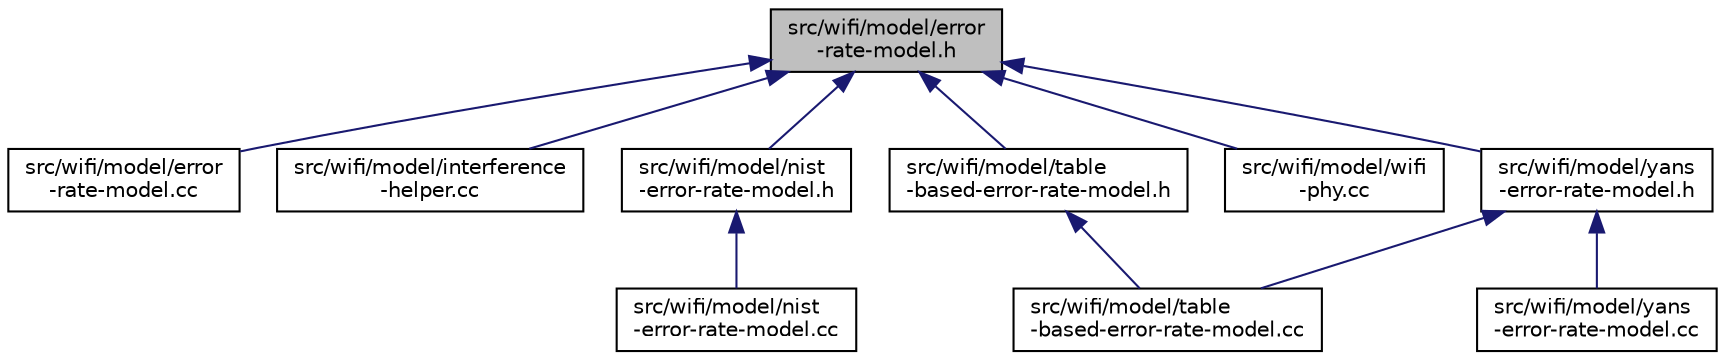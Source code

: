 digraph "src/wifi/model/error-rate-model.h"
{
 // LATEX_PDF_SIZE
  edge [fontname="Helvetica",fontsize="10",labelfontname="Helvetica",labelfontsize="10"];
  node [fontname="Helvetica",fontsize="10",shape=record];
  Node1 [label="src/wifi/model/error\l-rate-model.h",height=0.2,width=0.4,color="black", fillcolor="grey75", style="filled", fontcolor="black",tooltip=" "];
  Node1 -> Node2 [dir="back",color="midnightblue",fontsize="10",style="solid",fontname="Helvetica"];
  Node2 [label="src/wifi/model/error\l-rate-model.cc",height=0.2,width=0.4,color="black", fillcolor="white", style="filled",URL="$error-rate-model_8cc.html",tooltip=" "];
  Node1 -> Node3 [dir="back",color="midnightblue",fontsize="10",style="solid",fontname="Helvetica"];
  Node3 [label="src/wifi/model/interference\l-helper.cc",height=0.2,width=0.4,color="black", fillcolor="white", style="filled",URL="$interference-helper_8cc.html",tooltip=" "];
  Node1 -> Node4 [dir="back",color="midnightblue",fontsize="10",style="solid",fontname="Helvetica"];
  Node4 [label="src/wifi/model/nist\l-error-rate-model.h",height=0.2,width=0.4,color="black", fillcolor="white", style="filled",URL="$nist-error-rate-model_8h.html",tooltip=" "];
  Node4 -> Node5 [dir="back",color="midnightblue",fontsize="10",style="solid",fontname="Helvetica"];
  Node5 [label="src/wifi/model/nist\l-error-rate-model.cc",height=0.2,width=0.4,color="black", fillcolor="white", style="filled",URL="$nist-error-rate-model_8cc.html",tooltip=" "];
  Node1 -> Node6 [dir="back",color="midnightblue",fontsize="10",style="solid",fontname="Helvetica"];
  Node6 [label="src/wifi/model/table\l-based-error-rate-model.h",height=0.2,width=0.4,color="black", fillcolor="white", style="filled",URL="$table-based-error-rate-model_8h.html",tooltip=" "];
  Node6 -> Node7 [dir="back",color="midnightblue",fontsize="10",style="solid",fontname="Helvetica"];
  Node7 [label="src/wifi/model/table\l-based-error-rate-model.cc",height=0.2,width=0.4,color="black", fillcolor="white", style="filled",URL="$table-based-error-rate-model_8cc.html",tooltip=" "];
  Node1 -> Node8 [dir="back",color="midnightblue",fontsize="10",style="solid",fontname="Helvetica"];
  Node8 [label="src/wifi/model/wifi\l-phy.cc",height=0.2,width=0.4,color="black", fillcolor="white", style="filled",URL="$wifi-phy_8cc.html",tooltip=" "];
  Node1 -> Node9 [dir="back",color="midnightblue",fontsize="10",style="solid",fontname="Helvetica"];
  Node9 [label="src/wifi/model/yans\l-error-rate-model.h",height=0.2,width=0.4,color="black", fillcolor="white", style="filled",URL="$yans-error-rate-model_8h.html",tooltip=" "];
  Node9 -> Node7 [dir="back",color="midnightblue",fontsize="10",style="solid",fontname="Helvetica"];
  Node9 -> Node10 [dir="back",color="midnightblue",fontsize="10",style="solid",fontname="Helvetica"];
  Node10 [label="src/wifi/model/yans\l-error-rate-model.cc",height=0.2,width=0.4,color="black", fillcolor="white", style="filled",URL="$yans-error-rate-model_8cc.html",tooltip=" "];
}
